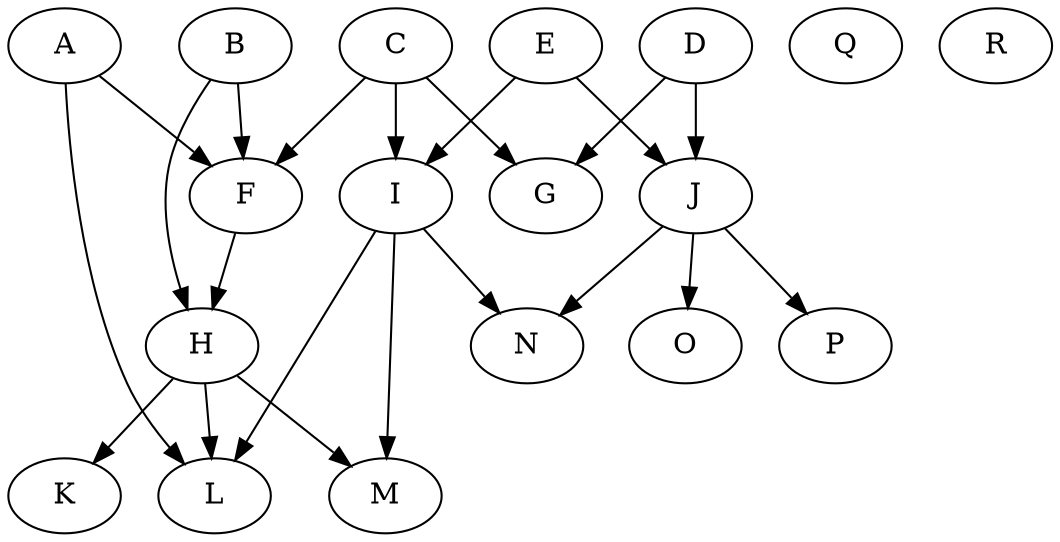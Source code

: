 digraph G {
A -> F;
A -> L;
B -> F;
B -> H;
C -> F;
C -> G;
C -> I;
D -> G;
D -> J;
E -> I;
E -> J;
F -> H;
G;
H -> K;
H -> L;
H -> M;
I -> L;
I -> M;
I -> N;
J -> P;
J -> N;
J -> O;
K;
L;
M;
N;
O;
P;
Q;
R;
}
